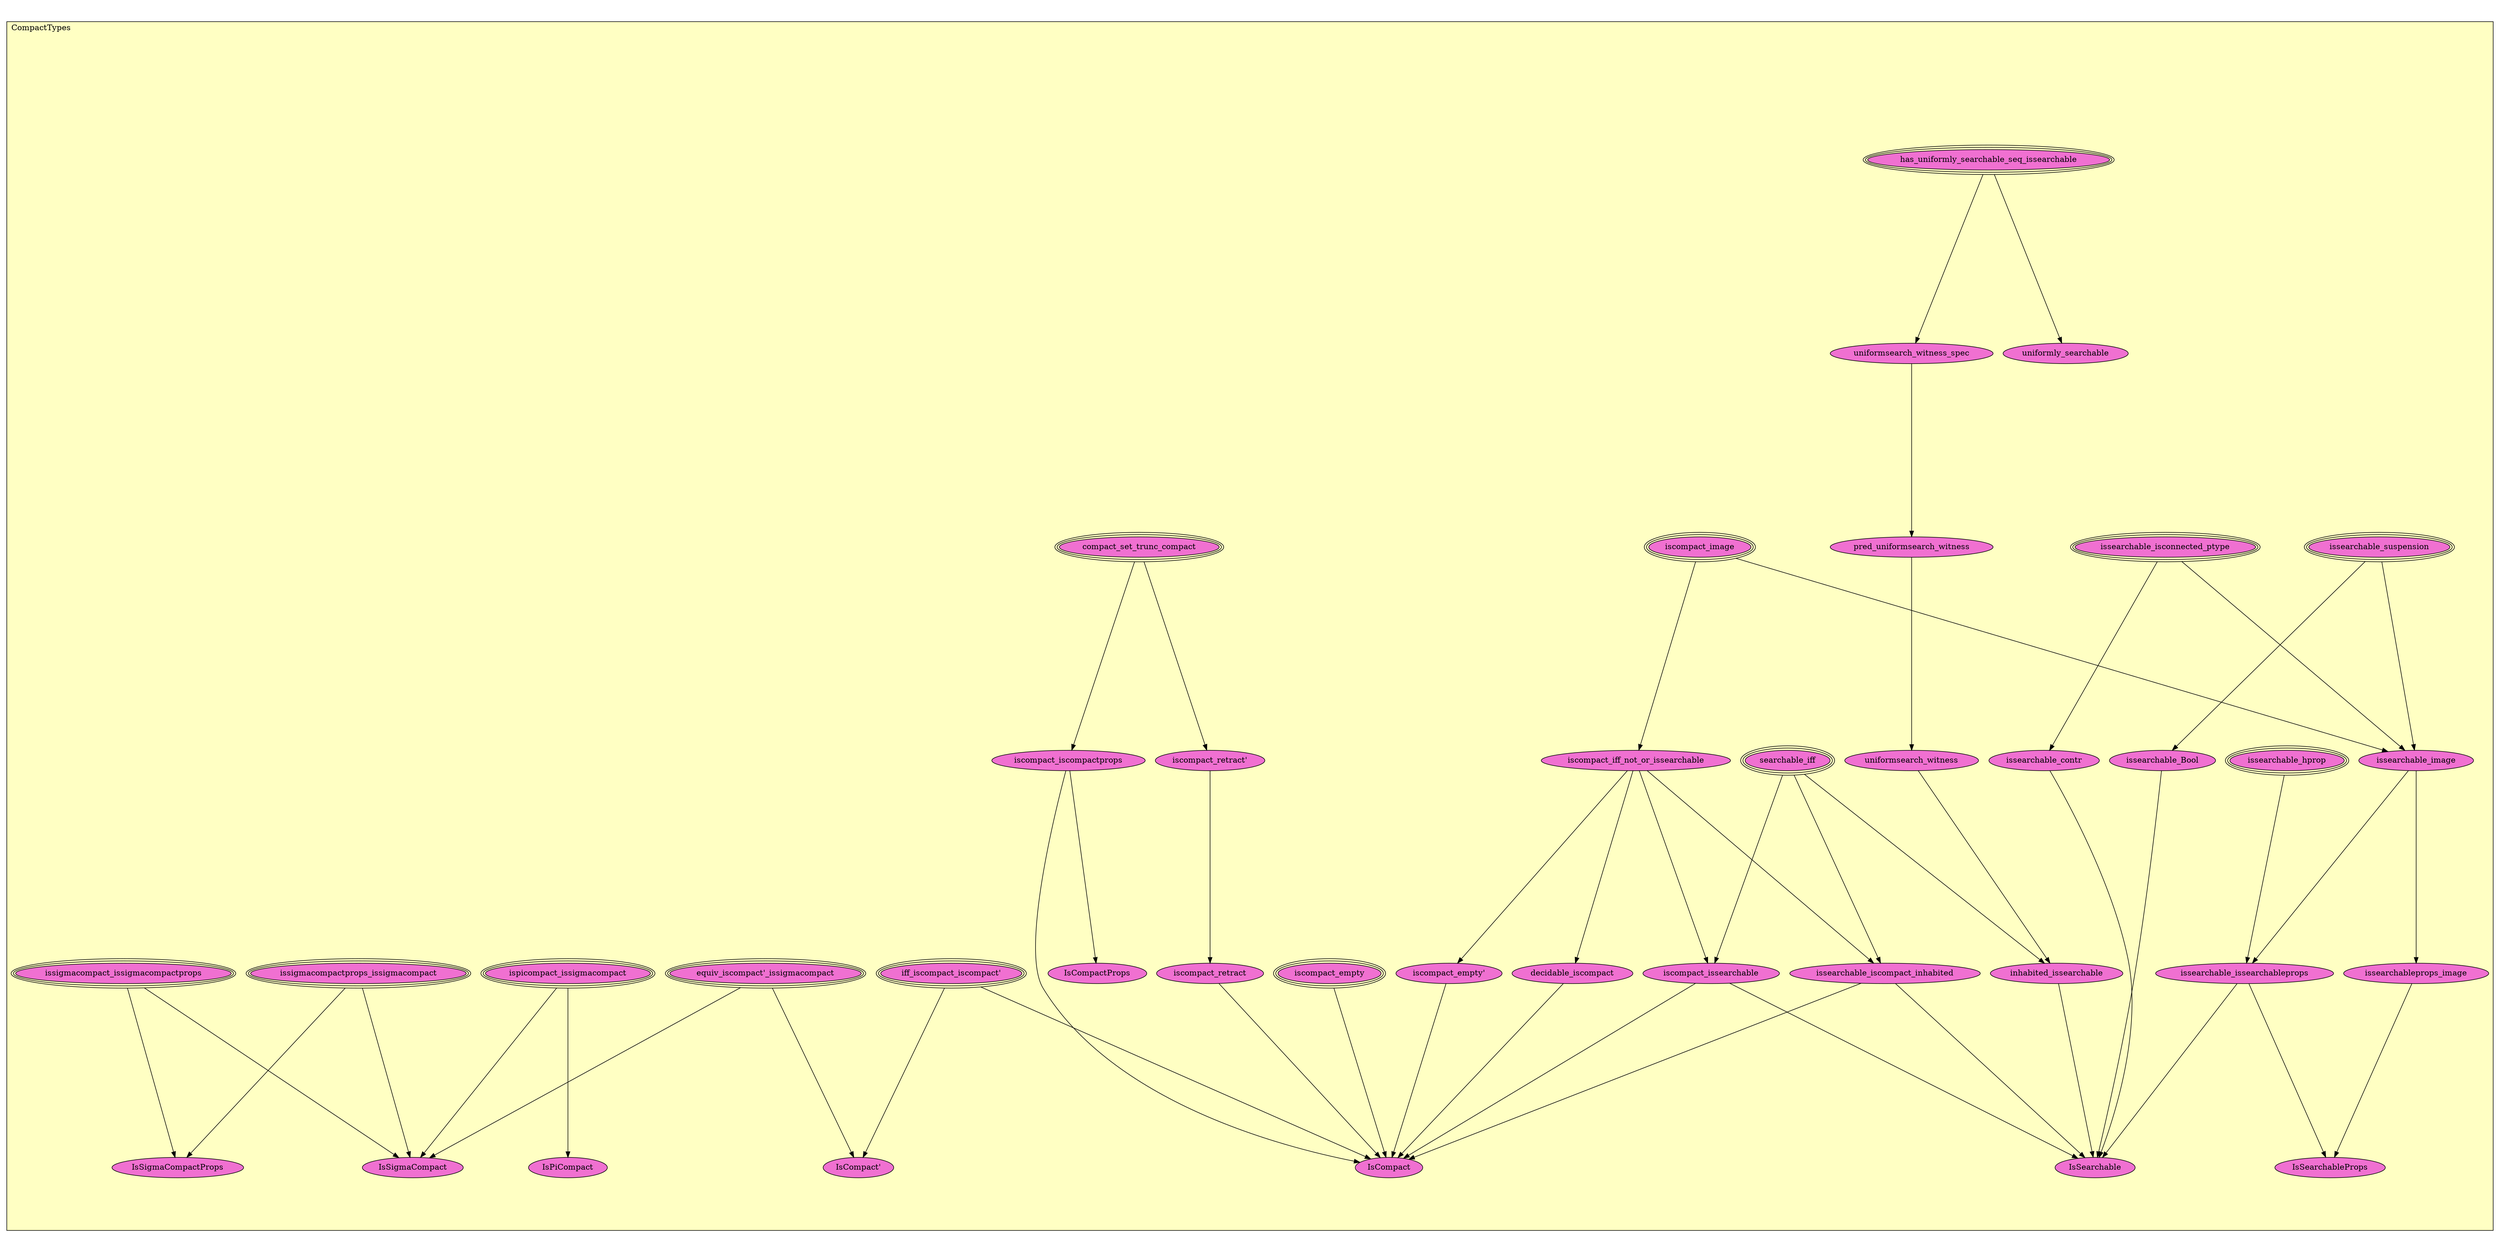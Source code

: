 digraph HoTT_Misc_CompactTypes {
  graph [ratio=0.5]
  node [style=filled]
CompactTypes_has_uniformly_searchable_seq_issearchable [label="has_uniformly_searchable_seq_issearchable", URL=<CompactTypes.html#has_uniformly_searchable_seq_issearchable>, peripheries=3, fillcolor="#F070D1"] ;
CompactTypes_uniformsearch_witness_spec [label="uniformsearch_witness_spec", URL=<CompactTypes.html#uniformsearch_witness_spec>, fillcolor="#F070D1"] ;
CompactTypes_pred_uniformsearch_witness [label="pred_uniformsearch_witness", URL=<CompactTypes.html#pred_uniformsearch_witness>, fillcolor="#F070D1"] ;
CompactTypes_uniformsearch_witness [label="uniformsearch_witness", URL=<CompactTypes.html#uniformsearch_witness>, fillcolor="#F070D1"] ;
CompactTypes_uniformly_searchable [label="uniformly_searchable", URL=<CompactTypes.html#uniformly_searchable>, fillcolor="#F070D1"] ;
CompactTypes_iscompact_image [label="iscompact_image", URL=<CompactTypes.html#iscompact_image>, peripheries=3, fillcolor="#F070D1"] ;
CompactTypes_issearchable_suspension [label="issearchable_suspension", URL=<CompactTypes.html#issearchable_suspension>, peripheries=3, fillcolor="#F070D1"] ;
CompactTypes_issearchable_isconnected_ptype [label="issearchable_isconnected_ptype", URL=<CompactTypes.html#issearchable_isconnected_ptype>, peripheries=3, fillcolor="#F070D1"] ;
CompactTypes_issearchable_image [label="issearchable_image", URL=<CompactTypes.html#issearchable_image>, fillcolor="#F070D1"] ;
CompactTypes_issearchableprops_image [label="issearchableprops_image", URL=<CompactTypes.html#issearchableprops_image>, fillcolor="#F070D1"] ;
CompactTypes_issearchable_hprop [label="issearchable_hprop", URL=<CompactTypes.html#issearchable_hprop>, peripheries=3, fillcolor="#F070D1"] ;
CompactTypes_iscompact_iff_not_or_issearchable [label="iscompact_iff_not_or_issearchable", URL=<CompactTypes.html#iscompact_iff_not_or_issearchable>, fillcolor="#F070D1"] ;
CompactTypes_iscompact_empty_ [label="iscompact_empty'", URL=<CompactTypes.html#iscompact_empty'>, fillcolor="#F070D1"] ;
CompactTypes_iscompact_empty [label="iscompact_empty", URL=<CompactTypes.html#iscompact_empty>, peripheries=3, fillcolor="#F070D1"] ;
CompactTypes_issearchable_Bool [label="issearchable_Bool", URL=<CompactTypes.html#issearchable_Bool>, fillcolor="#F070D1"] ;
CompactTypes_issearchable_contr [label="issearchable_contr", URL=<CompactTypes.html#issearchable_contr>, fillcolor="#F070D1"] ;
CompactTypes_searchable_iff [label="searchable_iff", URL=<CompactTypes.html#searchable_iff>, peripheries=3, fillcolor="#F070D1"] ;
CompactTypes_inhabited_issearchable [label="inhabited_issearchable", URL=<CompactTypes.html#inhabited_issearchable>, fillcolor="#F070D1"] ;
CompactTypes_iscompact_issearchable [label="iscompact_issearchable", URL=<CompactTypes.html#iscompact_issearchable>, fillcolor="#F070D1"] ;
CompactTypes_issearchable_iscompact_inhabited [label="issearchable_iscompact_inhabited", URL=<CompactTypes.html#issearchable_iscompact_inhabited>, fillcolor="#F070D1"] ;
CompactTypes_issearchable_issearchableprops [label="issearchable_issearchableprops", URL=<CompactTypes.html#issearchable_issearchableprops>, fillcolor="#F070D1"] ;
CompactTypes_IsSearchableProps [label="IsSearchableProps", URL=<CompactTypes.html#IsSearchableProps>, fillcolor="#F070D1"] ;
CompactTypes_IsSearchable [label="IsSearchable", URL=<CompactTypes.html#IsSearchable>, fillcolor="#F070D1"] ;
CompactTypes_compact_set_trunc_compact [label="compact_set_trunc_compact", URL=<CompactTypes.html#compact_set_trunc_compact>, peripheries=3, fillcolor="#F070D1"] ;
CompactTypes_iscompact_retract_ [label="iscompact_retract'", URL=<CompactTypes.html#iscompact_retract'>, fillcolor="#F070D1"] ;
CompactTypes_iscompact_retract [label="iscompact_retract", URL=<CompactTypes.html#iscompact_retract>, fillcolor="#F070D1"] ;
CompactTypes_ispicompact_issigmacompact [label="ispicompact_issigmacompact", URL=<CompactTypes.html#ispicompact_issigmacompact>, peripheries=3, fillcolor="#F070D1"] ;
CompactTypes_IsPiCompact [label="IsPiCompact", URL=<CompactTypes.html#IsPiCompact>, fillcolor="#F070D1"] ;
CompactTypes_issigmacompact_issigmacompactprops [label="issigmacompact_issigmacompactprops", URL=<CompactTypes.html#issigmacompact_issigmacompactprops>, peripheries=3, fillcolor="#F070D1"] ;
CompactTypes_issigmacompactprops_issigmacompact [label="issigmacompactprops_issigmacompact", URL=<CompactTypes.html#issigmacompactprops_issigmacompact>, peripheries=3, fillcolor="#F070D1"] ;
CompactTypes_IsSigmaCompactProps [label="IsSigmaCompactProps", URL=<CompactTypes.html#IsSigmaCompactProps>, fillcolor="#F070D1"] ;
CompactTypes_equiv_iscompact__issigmacompact [label="equiv_iscompact'_issigmacompact", URL=<CompactTypes.html#equiv_iscompact'_issigmacompact>, peripheries=3, fillcolor="#F070D1"] ;
CompactTypes_IsSigmaCompact [label="IsSigmaCompact", URL=<CompactTypes.html#IsSigmaCompact>, fillcolor="#F070D1"] ;
CompactTypes_iff_iscompact_iscompact_ [label="iff_iscompact_iscompact'", URL=<CompactTypes.html#iff_iscompact_iscompact'>, peripheries=3, fillcolor="#F070D1"] ;
CompactTypes_IsCompact_ [label="IsCompact'", URL=<CompactTypes.html#IsCompact'>, fillcolor="#F070D1"] ;
CompactTypes_iscompact_iscompactprops [label="iscompact_iscompactprops", URL=<CompactTypes.html#iscompact_iscompactprops>, fillcolor="#F070D1"] ;
CompactTypes_IsCompactProps [label="IsCompactProps", URL=<CompactTypes.html#IsCompactProps>, fillcolor="#F070D1"] ;
CompactTypes_decidable_iscompact [label="decidable_iscompact", URL=<CompactTypes.html#decidable_iscompact>, fillcolor="#F070D1"] ;
CompactTypes_IsCompact [label="IsCompact", URL=<CompactTypes.html#IsCompact>, fillcolor="#F070D1"] ;
  CompactTypes_has_uniformly_searchable_seq_issearchable -> CompactTypes_uniformsearch_witness_spec [] ;
  CompactTypes_has_uniformly_searchable_seq_issearchable -> CompactTypes_uniformly_searchable [] ;
  CompactTypes_uniformsearch_witness_spec -> CompactTypes_pred_uniformsearch_witness [] ;
  CompactTypes_pred_uniformsearch_witness -> CompactTypes_uniformsearch_witness [] ;
  CompactTypes_uniformsearch_witness -> CompactTypes_inhabited_issearchable [] ;
  CompactTypes_iscompact_image -> CompactTypes_issearchable_image [] ;
  CompactTypes_iscompact_image -> CompactTypes_iscompact_iff_not_or_issearchable [] ;
  CompactTypes_issearchable_suspension -> CompactTypes_issearchable_image [] ;
  CompactTypes_issearchable_suspension -> CompactTypes_issearchable_Bool [] ;
  CompactTypes_issearchable_isconnected_ptype -> CompactTypes_issearchable_image [] ;
  CompactTypes_issearchable_isconnected_ptype -> CompactTypes_issearchable_contr [] ;
  CompactTypes_issearchable_image -> CompactTypes_issearchableprops_image [] ;
  CompactTypes_issearchable_image -> CompactTypes_issearchable_issearchableprops [] ;
  CompactTypes_issearchableprops_image -> CompactTypes_IsSearchableProps [] ;
  CompactTypes_issearchable_hprop -> CompactTypes_issearchable_issearchableprops [] ;
  CompactTypes_iscompact_iff_not_or_issearchable -> CompactTypes_iscompact_empty_ [] ;
  CompactTypes_iscompact_iff_not_or_issearchable -> CompactTypes_iscompact_issearchable [] ;
  CompactTypes_iscompact_iff_not_or_issearchable -> CompactTypes_issearchable_iscompact_inhabited [] ;
  CompactTypes_iscompact_iff_not_or_issearchable -> CompactTypes_decidable_iscompact [] ;
  CompactTypes_iscompact_empty_ -> CompactTypes_IsCompact [] ;
  CompactTypes_iscompact_empty -> CompactTypes_IsCompact [] ;
  CompactTypes_issearchable_Bool -> CompactTypes_IsSearchable [] ;
  CompactTypes_issearchable_contr -> CompactTypes_IsSearchable [] ;
  CompactTypes_searchable_iff -> CompactTypes_inhabited_issearchable [] ;
  CompactTypes_searchable_iff -> CompactTypes_iscompact_issearchable [] ;
  CompactTypes_searchable_iff -> CompactTypes_issearchable_iscompact_inhabited [] ;
  CompactTypes_inhabited_issearchable -> CompactTypes_IsSearchable [] ;
  CompactTypes_iscompact_issearchable -> CompactTypes_IsSearchable [] ;
  CompactTypes_iscompact_issearchable -> CompactTypes_IsCompact [] ;
  CompactTypes_issearchable_iscompact_inhabited -> CompactTypes_IsSearchable [] ;
  CompactTypes_issearchable_iscompact_inhabited -> CompactTypes_IsCompact [] ;
  CompactTypes_issearchable_issearchableprops -> CompactTypes_IsSearchableProps [] ;
  CompactTypes_issearchable_issearchableprops -> CompactTypes_IsSearchable [] ;
  CompactTypes_compact_set_trunc_compact -> CompactTypes_iscompact_retract_ [] ;
  CompactTypes_compact_set_trunc_compact -> CompactTypes_iscompact_iscompactprops [] ;
  CompactTypes_iscompact_retract_ -> CompactTypes_iscompact_retract [] ;
  CompactTypes_iscompact_retract -> CompactTypes_IsCompact [] ;
  CompactTypes_ispicompact_issigmacompact -> CompactTypes_IsPiCompact [] ;
  CompactTypes_ispicompact_issigmacompact -> CompactTypes_IsSigmaCompact [] ;
  CompactTypes_issigmacompact_issigmacompactprops -> CompactTypes_IsSigmaCompactProps [] ;
  CompactTypes_issigmacompact_issigmacompactprops -> CompactTypes_IsSigmaCompact [] ;
  CompactTypes_issigmacompactprops_issigmacompact -> CompactTypes_IsSigmaCompactProps [] ;
  CompactTypes_issigmacompactprops_issigmacompact -> CompactTypes_IsSigmaCompact [] ;
  CompactTypes_equiv_iscompact__issigmacompact -> CompactTypes_IsSigmaCompact [] ;
  CompactTypes_equiv_iscompact__issigmacompact -> CompactTypes_IsCompact_ [] ;
  CompactTypes_iff_iscompact_iscompact_ -> CompactTypes_IsCompact_ [] ;
  CompactTypes_iff_iscompact_iscompact_ -> CompactTypes_IsCompact [] ;
  CompactTypes_iscompact_iscompactprops -> CompactTypes_IsCompactProps [] ;
  CompactTypes_iscompact_iscompactprops -> CompactTypes_IsCompact [] ;
  CompactTypes_decidable_iscompact -> CompactTypes_IsCompact [] ;
subgraph cluster_CompactTypes { label="CompactTypes"; fillcolor="#FFFFC3"; labeljust=l; style=filled 
CompactTypes_IsCompact; CompactTypes_decidable_iscompact; CompactTypes_IsCompactProps; CompactTypes_iscompact_iscompactprops; CompactTypes_IsCompact_; CompactTypes_iff_iscompact_iscompact_; CompactTypes_IsSigmaCompact; CompactTypes_equiv_iscompact__issigmacompact; CompactTypes_IsSigmaCompactProps; CompactTypes_issigmacompactprops_issigmacompact; CompactTypes_issigmacompact_issigmacompactprops; CompactTypes_IsPiCompact; CompactTypes_ispicompact_issigmacompact; CompactTypes_iscompact_retract; CompactTypes_iscompact_retract_; CompactTypes_compact_set_trunc_compact; CompactTypes_IsSearchable; CompactTypes_IsSearchableProps; CompactTypes_issearchable_issearchableprops; CompactTypes_issearchable_iscompact_inhabited; CompactTypes_iscompact_issearchable; CompactTypes_inhabited_issearchable; CompactTypes_searchable_iff; CompactTypes_issearchable_contr; CompactTypes_issearchable_Bool; CompactTypes_iscompact_empty; CompactTypes_iscompact_empty_; CompactTypes_iscompact_iff_not_or_issearchable; CompactTypes_issearchable_hprop; CompactTypes_issearchableprops_image; CompactTypes_issearchable_image; CompactTypes_issearchable_isconnected_ptype; CompactTypes_issearchable_suspension; CompactTypes_iscompact_image; CompactTypes_uniformly_searchable; CompactTypes_uniformsearch_witness; CompactTypes_pred_uniformsearch_witness; CompactTypes_uniformsearch_witness_spec; CompactTypes_has_uniformly_searchable_seq_issearchable; };
} /* END */
